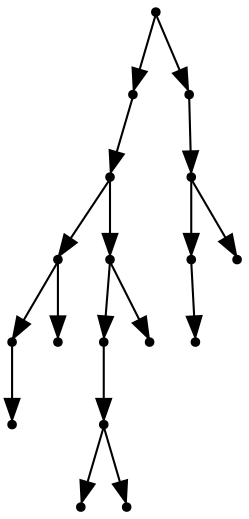 digraph {
  17 [shape=point];
  11 [shape=point];
  10 [shape=point];
  3 [shape=point];
  1 [shape=point];
  0 [shape=point];
  2 [shape=point];
  9 [shape=point];
  7 [shape=point];
  6 [shape=point];
  4 [shape=point];
  5 [shape=point];
  8 [shape=point];
  16 [shape=point];
  15 [shape=point];
  13 [shape=point];
  12 [shape=point];
  14 [shape=point];
17 -> 11;
11 -> 10;
10 -> 3;
3 -> 1;
1 -> 0;
3 -> 2;
10 -> 9;
9 -> 7;
7 -> 6;
6 -> 4;
6 -> 5;
9 -> 8;
17 -> 16;
16 -> 15;
15 -> 13;
13 -> 12;
15 -> 14;
}
